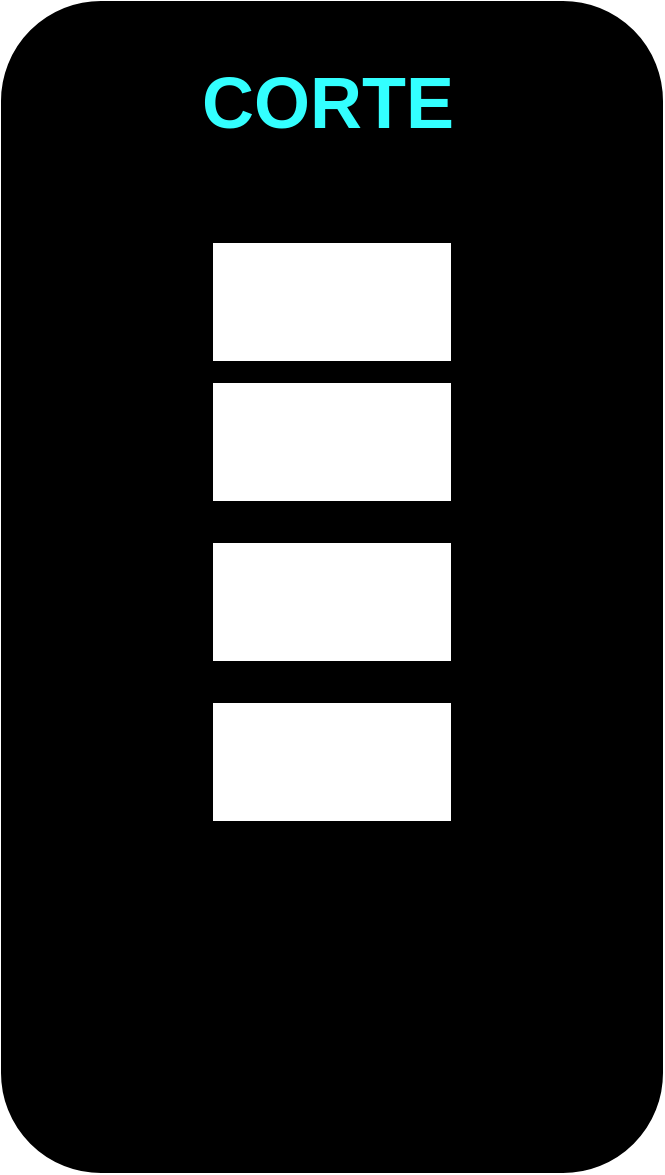 <mxfile version="24.4.9" type="device">
  <diagram name="Página-1" id="oBcEbnFdOaQVc-NtALwM">
    <mxGraphModel dx="1434" dy="782" grid="1" gridSize="10" guides="1" tooltips="1" connect="1" arrows="1" fold="1" page="1" pageScale="1" pageWidth="827" pageHeight="1169" math="0" shadow="0">
      <root>
        <mxCell id="0" />
        <mxCell id="1" parent="0" />
        <mxCell id="0xozX7nuZxsAZm8VR_Oy-1" value="" style="rounded=1;whiteSpace=wrap;html=1;fillColor=#000000;" vertex="1" parent="1">
          <mxGeometry x="249" y="80" width="330" height="585" as="geometry" />
        </mxCell>
        <mxCell id="0xozX7nuZxsAZm8VR_Oy-2" value="&lt;font style=&quot;font-size: 36px;&quot; color=&quot;#33ffff&quot;&gt;&lt;b&gt;CORTE&lt;/b&gt;&lt;/font&gt;" style="text;html=1;align=center;verticalAlign=middle;whiteSpace=wrap;rounded=0;" vertex="1" parent="1">
          <mxGeometry x="290" y="80" width="244" height="100" as="geometry" />
        </mxCell>
        <mxCell id="0xozX7nuZxsAZm8VR_Oy-3" value="" style="rounded=0;whiteSpace=wrap;html=1;" vertex="1" parent="1">
          <mxGeometry x="354" y="200" width="120" height="60" as="geometry" />
        </mxCell>
        <mxCell id="0xozX7nuZxsAZm8VR_Oy-4" value="" style="rounded=0;whiteSpace=wrap;html=1;" vertex="1" parent="1">
          <mxGeometry x="354" y="270" width="120" height="60" as="geometry" />
        </mxCell>
        <mxCell id="0xozX7nuZxsAZm8VR_Oy-5" value="" style="rounded=0;whiteSpace=wrap;html=1;" vertex="1" parent="1">
          <mxGeometry x="354" y="350" width="120" height="60" as="geometry" />
        </mxCell>
        <mxCell id="0xozX7nuZxsAZm8VR_Oy-6" value="" style="rounded=0;whiteSpace=wrap;html=1;" vertex="1" parent="1">
          <mxGeometry x="354" y="430" width="120" height="60" as="geometry" />
        </mxCell>
      </root>
    </mxGraphModel>
  </diagram>
</mxfile>
